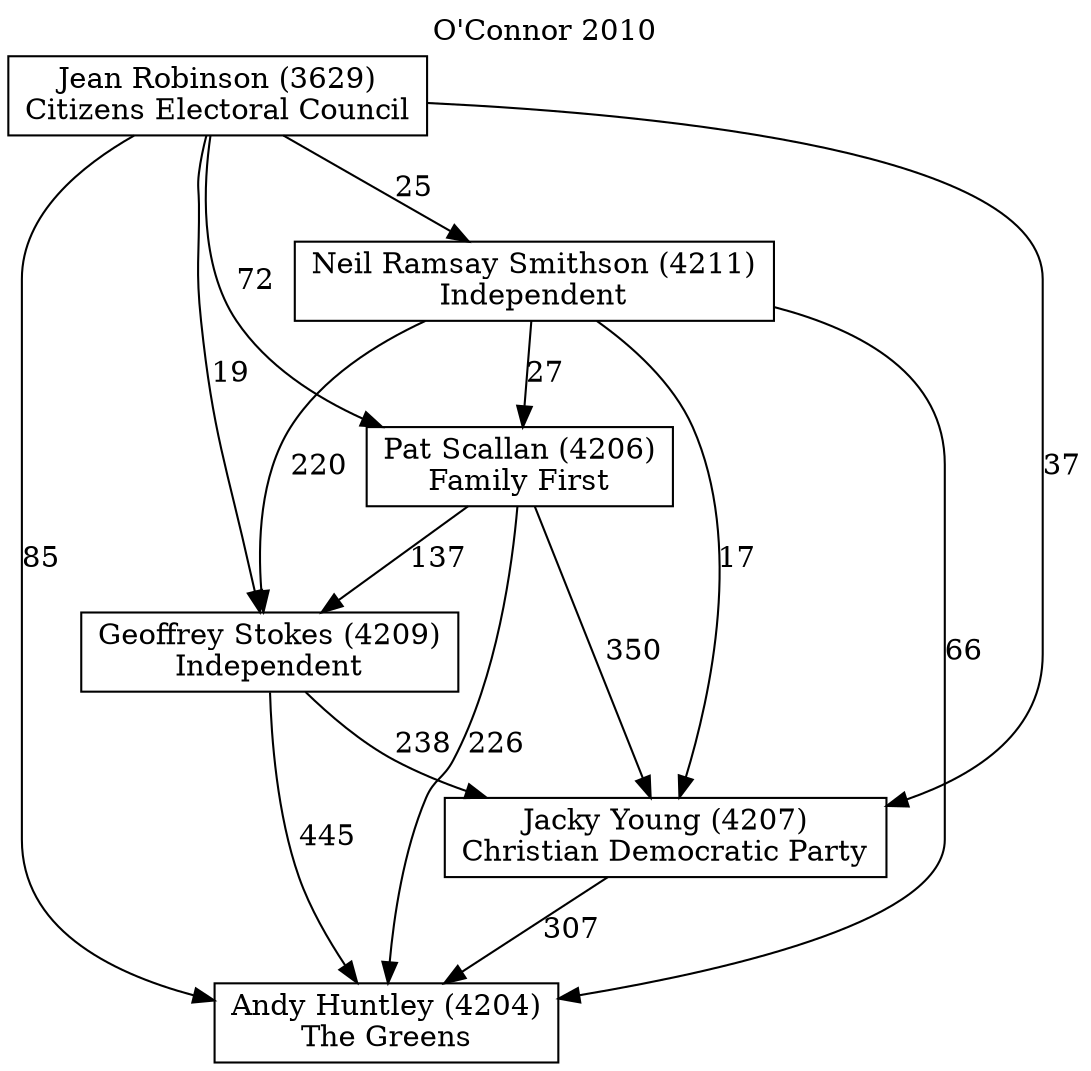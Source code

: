 // House preference flow
digraph "Andy Huntley (4204)_O'Connor_2010" {
	graph [label="O'Connor 2010" labelloc=t mclimit=10]
	node [shape=box]
	"Andy Huntley (4204)" [label="Andy Huntley (4204)
The Greens"]
	"Jacky Young (4207)" [label="Jacky Young (4207)
Christian Democratic Party"]
	"Geoffrey Stokes (4209)" [label="Geoffrey Stokes (4209)
Independent"]
	"Pat Scallan (4206)" [label="Pat Scallan (4206)
Family First"]
	"Neil Ramsay Smithson (4211)" [label="Neil Ramsay Smithson (4211)
Independent"]
	"Jean Robinson (3629)" [label="Jean Robinson (3629)
Citizens Electoral Council"]
	"Andy Huntley (4204)" [label="Andy Huntley (4204)
The Greens"]
	"Geoffrey Stokes (4209)" [label="Geoffrey Stokes (4209)
Independent"]
	"Pat Scallan (4206)" [label="Pat Scallan (4206)
Family First"]
	"Neil Ramsay Smithson (4211)" [label="Neil Ramsay Smithson (4211)
Independent"]
	"Jean Robinson (3629)" [label="Jean Robinson (3629)
Citizens Electoral Council"]
	"Andy Huntley (4204)" [label="Andy Huntley (4204)
The Greens"]
	"Pat Scallan (4206)" [label="Pat Scallan (4206)
Family First"]
	"Neil Ramsay Smithson (4211)" [label="Neil Ramsay Smithson (4211)
Independent"]
	"Jean Robinson (3629)" [label="Jean Robinson (3629)
Citizens Electoral Council"]
	"Andy Huntley (4204)" [label="Andy Huntley (4204)
The Greens"]
	"Neil Ramsay Smithson (4211)" [label="Neil Ramsay Smithson (4211)
Independent"]
	"Jean Robinson (3629)" [label="Jean Robinson (3629)
Citizens Electoral Council"]
	"Andy Huntley (4204)" [label="Andy Huntley (4204)
The Greens"]
	"Jean Robinson (3629)" [label="Jean Robinson (3629)
Citizens Electoral Council"]
	"Jean Robinson (3629)" [label="Jean Robinson (3629)
Citizens Electoral Council"]
	"Neil Ramsay Smithson (4211)" [label="Neil Ramsay Smithson (4211)
Independent"]
	"Jean Robinson (3629)" [label="Jean Robinson (3629)
Citizens Electoral Council"]
	"Jean Robinson (3629)" [label="Jean Robinson (3629)
Citizens Electoral Council"]
	"Pat Scallan (4206)" [label="Pat Scallan (4206)
Family First"]
	"Neil Ramsay Smithson (4211)" [label="Neil Ramsay Smithson (4211)
Independent"]
	"Jean Robinson (3629)" [label="Jean Robinson (3629)
Citizens Electoral Council"]
	"Pat Scallan (4206)" [label="Pat Scallan (4206)
Family First"]
	"Jean Robinson (3629)" [label="Jean Robinson (3629)
Citizens Electoral Council"]
	"Jean Robinson (3629)" [label="Jean Robinson (3629)
Citizens Electoral Council"]
	"Neil Ramsay Smithson (4211)" [label="Neil Ramsay Smithson (4211)
Independent"]
	"Jean Robinson (3629)" [label="Jean Robinson (3629)
Citizens Electoral Council"]
	"Jean Robinson (3629)" [label="Jean Robinson (3629)
Citizens Electoral Council"]
	"Geoffrey Stokes (4209)" [label="Geoffrey Stokes (4209)
Independent"]
	"Pat Scallan (4206)" [label="Pat Scallan (4206)
Family First"]
	"Neil Ramsay Smithson (4211)" [label="Neil Ramsay Smithson (4211)
Independent"]
	"Jean Robinson (3629)" [label="Jean Robinson (3629)
Citizens Electoral Council"]
	"Geoffrey Stokes (4209)" [label="Geoffrey Stokes (4209)
Independent"]
	"Neil Ramsay Smithson (4211)" [label="Neil Ramsay Smithson (4211)
Independent"]
	"Jean Robinson (3629)" [label="Jean Robinson (3629)
Citizens Electoral Council"]
	"Geoffrey Stokes (4209)" [label="Geoffrey Stokes (4209)
Independent"]
	"Jean Robinson (3629)" [label="Jean Robinson (3629)
Citizens Electoral Council"]
	"Jean Robinson (3629)" [label="Jean Robinson (3629)
Citizens Electoral Council"]
	"Neil Ramsay Smithson (4211)" [label="Neil Ramsay Smithson (4211)
Independent"]
	"Jean Robinson (3629)" [label="Jean Robinson (3629)
Citizens Electoral Council"]
	"Jean Robinson (3629)" [label="Jean Robinson (3629)
Citizens Electoral Council"]
	"Pat Scallan (4206)" [label="Pat Scallan (4206)
Family First"]
	"Neil Ramsay Smithson (4211)" [label="Neil Ramsay Smithson (4211)
Independent"]
	"Jean Robinson (3629)" [label="Jean Robinson (3629)
Citizens Electoral Council"]
	"Pat Scallan (4206)" [label="Pat Scallan (4206)
Family First"]
	"Jean Robinson (3629)" [label="Jean Robinson (3629)
Citizens Electoral Council"]
	"Jean Robinson (3629)" [label="Jean Robinson (3629)
Citizens Electoral Council"]
	"Neil Ramsay Smithson (4211)" [label="Neil Ramsay Smithson (4211)
Independent"]
	"Jean Robinson (3629)" [label="Jean Robinson (3629)
Citizens Electoral Council"]
	"Jean Robinson (3629)" [label="Jean Robinson (3629)
Citizens Electoral Council"]
	"Jacky Young (4207)" [label="Jacky Young (4207)
Christian Democratic Party"]
	"Geoffrey Stokes (4209)" [label="Geoffrey Stokes (4209)
Independent"]
	"Pat Scallan (4206)" [label="Pat Scallan (4206)
Family First"]
	"Neil Ramsay Smithson (4211)" [label="Neil Ramsay Smithson (4211)
Independent"]
	"Jean Robinson (3629)" [label="Jean Robinson (3629)
Citizens Electoral Council"]
	"Jacky Young (4207)" [label="Jacky Young (4207)
Christian Democratic Party"]
	"Pat Scallan (4206)" [label="Pat Scallan (4206)
Family First"]
	"Neil Ramsay Smithson (4211)" [label="Neil Ramsay Smithson (4211)
Independent"]
	"Jean Robinson (3629)" [label="Jean Robinson (3629)
Citizens Electoral Council"]
	"Jacky Young (4207)" [label="Jacky Young (4207)
Christian Democratic Party"]
	"Neil Ramsay Smithson (4211)" [label="Neil Ramsay Smithson (4211)
Independent"]
	"Jean Robinson (3629)" [label="Jean Robinson (3629)
Citizens Electoral Council"]
	"Jacky Young (4207)" [label="Jacky Young (4207)
Christian Democratic Party"]
	"Jean Robinson (3629)" [label="Jean Robinson (3629)
Citizens Electoral Council"]
	"Jean Robinson (3629)" [label="Jean Robinson (3629)
Citizens Electoral Council"]
	"Neil Ramsay Smithson (4211)" [label="Neil Ramsay Smithson (4211)
Independent"]
	"Jean Robinson (3629)" [label="Jean Robinson (3629)
Citizens Electoral Council"]
	"Jean Robinson (3629)" [label="Jean Robinson (3629)
Citizens Electoral Council"]
	"Pat Scallan (4206)" [label="Pat Scallan (4206)
Family First"]
	"Neil Ramsay Smithson (4211)" [label="Neil Ramsay Smithson (4211)
Independent"]
	"Jean Robinson (3629)" [label="Jean Robinson (3629)
Citizens Electoral Council"]
	"Pat Scallan (4206)" [label="Pat Scallan (4206)
Family First"]
	"Jean Robinson (3629)" [label="Jean Robinson (3629)
Citizens Electoral Council"]
	"Jean Robinson (3629)" [label="Jean Robinson (3629)
Citizens Electoral Council"]
	"Neil Ramsay Smithson (4211)" [label="Neil Ramsay Smithson (4211)
Independent"]
	"Jean Robinson (3629)" [label="Jean Robinson (3629)
Citizens Electoral Council"]
	"Jean Robinson (3629)" [label="Jean Robinson (3629)
Citizens Electoral Council"]
	"Geoffrey Stokes (4209)" [label="Geoffrey Stokes (4209)
Independent"]
	"Pat Scallan (4206)" [label="Pat Scallan (4206)
Family First"]
	"Neil Ramsay Smithson (4211)" [label="Neil Ramsay Smithson (4211)
Independent"]
	"Jean Robinson (3629)" [label="Jean Robinson (3629)
Citizens Electoral Council"]
	"Geoffrey Stokes (4209)" [label="Geoffrey Stokes (4209)
Independent"]
	"Neil Ramsay Smithson (4211)" [label="Neil Ramsay Smithson (4211)
Independent"]
	"Jean Robinson (3629)" [label="Jean Robinson (3629)
Citizens Electoral Council"]
	"Geoffrey Stokes (4209)" [label="Geoffrey Stokes (4209)
Independent"]
	"Jean Robinson (3629)" [label="Jean Robinson (3629)
Citizens Electoral Council"]
	"Jean Robinson (3629)" [label="Jean Robinson (3629)
Citizens Electoral Council"]
	"Neil Ramsay Smithson (4211)" [label="Neil Ramsay Smithson (4211)
Independent"]
	"Jean Robinson (3629)" [label="Jean Robinson (3629)
Citizens Electoral Council"]
	"Jean Robinson (3629)" [label="Jean Robinson (3629)
Citizens Electoral Council"]
	"Pat Scallan (4206)" [label="Pat Scallan (4206)
Family First"]
	"Neil Ramsay Smithson (4211)" [label="Neil Ramsay Smithson (4211)
Independent"]
	"Jean Robinson (3629)" [label="Jean Robinson (3629)
Citizens Electoral Council"]
	"Pat Scallan (4206)" [label="Pat Scallan (4206)
Family First"]
	"Jean Robinson (3629)" [label="Jean Robinson (3629)
Citizens Electoral Council"]
	"Jean Robinson (3629)" [label="Jean Robinson (3629)
Citizens Electoral Council"]
	"Neil Ramsay Smithson (4211)" [label="Neil Ramsay Smithson (4211)
Independent"]
	"Jean Robinson (3629)" [label="Jean Robinson (3629)
Citizens Electoral Council"]
	"Jean Robinson (3629)" [label="Jean Robinson (3629)
Citizens Electoral Council"]
	"Jacky Young (4207)" -> "Andy Huntley (4204)" [label=307]
	"Geoffrey Stokes (4209)" -> "Jacky Young (4207)" [label=238]
	"Pat Scallan (4206)" -> "Geoffrey Stokes (4209)" [label=137]
	"Neil Ramsay Smithson (4211)" -> "Pat Scallan (4206)" [label=27]
	"Jean Robinson (3629)" -> "Neil Ramsay Smithson (4211)" [label=25]
	"Geoffrey Stokes (4209)" -> "Andy Huntley (4204)" [label=445]
	"Pat Scallan (4206)" -> "Andy Huntley (4204)" [label=226]
	"Neil Ramsay Smithson (4211)" -> "Andy Huntley (4204)" [label=66]
	"Jean Robinson (3629)" -> "Andy Huntley (4204)" [label=85]
	"Jean Robinson (3629)" -> "Pat Scallan (4206)" [label=72]
	"Neil Ramsay Smithson (4211)" -> "Geoffrey Stokes (4209)" [label=220]
	"Jean Robinson (3629)" -> "Geoffrey Stokes (4209)" [label=19]
	"Pat Scallan (4206)" -> "Jacky Young (4207)" [label=350]
	"Neil Ramsay Smithson (4211)" -> "Jacky Young (4207)" [label=17]
	"Jean Robinson (3629)" -> "Jacky Young (4207)" [label=37]
}
